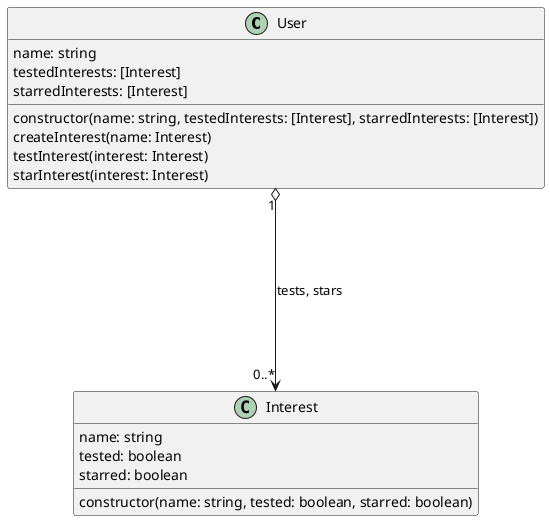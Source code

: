 @startuml Marketing-Project Class Diagram
class User {
    name: string
    testedInterests: [Interest]
    starredInterests: [Interest]
    constructor(name: string, testedInterests: [Interest], starredInterests: [Interest])
    createInterest(name: Interest)
    testInterest(interest: Interest)
    starInterest(interest: Interest)
}

class Interest {
    name: string
    tested: boolean
    starred: boolean
    constructor(name: string, tested: boolean, starred: boolean)
}

User "1" o----> "0..*" Interest : tests, stars

@enduml